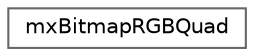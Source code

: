 digraph "类继承关系图"
{
 // LATEX_PDF_SIZE
  bgcolor="transparent";
  edge [fontname=Helvetica,fontsize=10,labelfontname=Helvetica,labelfontsize=10];
  node [fontname=Helvetica,fontsize=10,shape=box,height=0.2,width=0.4];
  rankdir="LR";
  Node0 [label="mxBitmapRGBQuad",height=0.2,width=0.4,color="grey40", fillcolor="white", style="filled",URL="$structmx_bitmap_r_g_b_quad.html",tooltip=" "];
}
